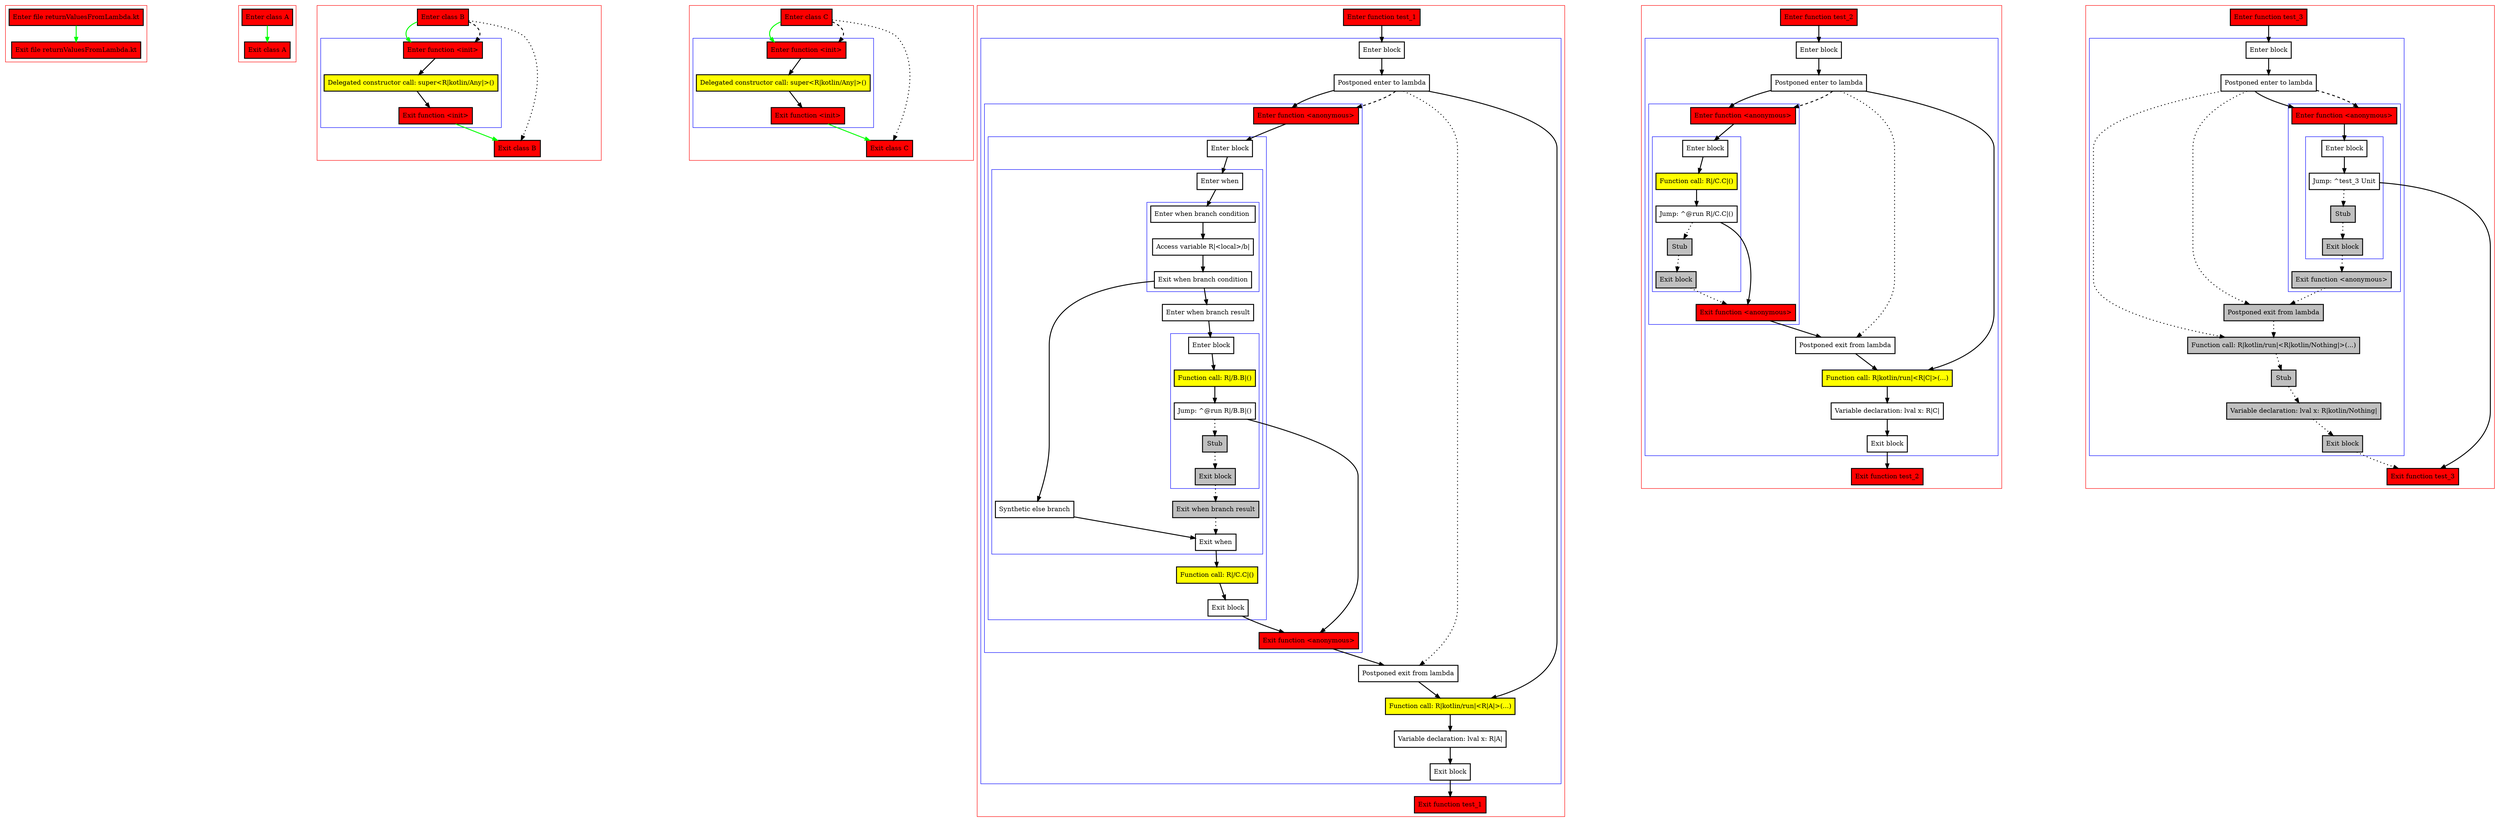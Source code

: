 digraph returnValuesFromLambda_kt {
    graph [nodesep=3]
    node [shape=box penwidth=2]
    edge [penwidth=2]

    subgraph cluster_0 {
        color=red
        0 [label="Enter file returnValuesFromLambda.kt" style="filled" fillcolor=red];
        1 [label="Exit file returnValuesFromLambda.kt" style="filled" fillcolor=red];
    }
    0 -> {1} [color=green];

    subgraph cluster_1 {
        color=red
        2 [label="Enter class A" style="filled" fillcolor=red];
        3 [label="Exit class A" style="filled" fillcolor=red];
    }
    2 -> {3} [color=green];

    subgraph cluster_2 {
        color=red
        4 [label="Enter class B" style="filled" fillcolor=red];
        subgraph cluster_3 {
            color=blue
            5 [label="Enter function <init>" style="filled" fillcolor=red];
            6 [label="Delegated constructor call: super<R|kotlin/Any|>()" style="filled" fillcolor=yellow];
            7 [label="Exit function <init>" style="filled" fillcolor=red];
        }
        8 [label="Exit class B" style="filled" fillcolor=red];
    }
    4 -> {5} [color=green];
    4 -> {8} [style=dotted];
    4 -> {5} [style=dashed];
    5 -> {6};
    6 -> {7};
    7 -> {8} [color=green];

    subgraph cluster_4 {
        color=red
        9 [label="Enter class C" style="filled" fillcolor=red];
        subgraph cluster_5 {
            color=blue
            10 [label="Enter function <init>" style="filled" fillcolor=red];
            11 [label="Delegated constructor call: super<R|kotlin/Any|>()" style="filled" fillcolor=yellow];
            12 [label="Exit function <init>" style="filled" fillcolor=red];
        }
        13 [label="Exit class C" style="filled" fillcolor=red];
    }
    9 -> {10} [color=green];
    9 -> {13} [style=dotted];
    9 -> {10} [style=dashed];
    10 -> {11};
    11 -> {12};
    12 -> {13} [color=green];

    subgraph cluster_6 {
        color=red
        14 [label="Enter function test_1" style="filled" fillcolor=red];
        subgraph cluster_7 {
            color=blue
            15 [label="Enter block"];
            16 [label="Postponed enter to lambda"];
            subgraph cluster_8 {
                color=blue
                17 [label="Enter function <anonymous>" style="filled" fillcolor=red];
                subgraph cluster_9 {
                    color=blue
                    18 [label="Enter block"];
                    subgraph cluster_10 {
                        color=blue
                        19 [label="Enter when"];
                        subgraph cluster_11 {
                            color=blue
                            20 [label="Enter when branch condition "];
                            21 [label="Access variable R|<local>/b|"];
                            22 [label="Exit when branch condition"];
                        }
                        23 [label="Synthetic else branch"];
                        24 [label="Enter when branch result"];
                        subgraph cluster_12 {
                            color=blue
                            25 [label="Enter block"];
                            26 [label="Function call: R|/B.B|()" style="filled" fillcolor=yellow];
                            27 [label="Jump: ^@run R|/B.B|()"];
                            28 [label="Stub" style="filled" fillcolor=gray];
                            29 [label="Exit block" style="filled" fillcolor=gray];
                        }
                        30 [label="Exit when branch result" style="filled" fillcolor=gray];
                        31 [label="Exit when"];
                    }
                    32 [label="Function call: R|/C.C|()" style="filled" fillcolor=yellow];
                    33 [label="Exit block"];
                }
                34 [label="Exit function <anonymous>" style="filled" fillcolor=red];
            }
            35 [label="Postponed exit from lambda"];
            36 [label="Function call: R|kotlin/run|<R|A|>(...)" style="filled" fillcolor=yellow];
            37 [label="Variable declaration: lval x: R|A|"];
            38 [label="Exit block"];
        }
        39 [label="Exit function test_1" style="filled" fillcolor=red];
    }
    14 -> {15};
    15 -> {16};
    16 -> {17 36};
    16 -> {35} [style=dotted];
    16 -> {17} [style=dashed];
    17 -> {18};
    18 -> {19};
    19 -> {20};
    20 -> {21};
    21 -> {22};
    22 -> {23 24};
    23 -> {31};
    24 -> {25};
    25 -> {26};
    26 -> {27};
    27 -> {34};
    27 -> {28} [style=dotted];
    28 -> {29} [style=dotted];
    29 -> {30} [style=dotted];
    30 -> {31} [style=dotted];
    31 -> {32};
    32 -> {33};
    33 -> {34};
    34 -> {35};
    35 -> {36};
    36 -> {37};
    37 -> {38};
    38 -> {39};

    subgraph cluster_13 {
        color=red
        40 [label="Enter function test_2" style="filled" fillcolor=red];
        subgraph cluster_14 {
            color=blue
            41 [label="Enter block"];
            42 [label="Postponed enter to lambda"];
            subgraph cluster_15 {
                color=blue
                43 [label="Enter function <anonymous>" style="filled" fillcolor=red];
                subgraph cluster_16 {
                    color=blue
                    44 [label="Enter block"];
                    45 [label="Function call: R|/C.C|()" style="filled" fillcolor=yellow];
                    46 [label="Jump: ^@run R|/C.C|()"];
                    47 [label="Stub" style="filled" fillcolor=gray];
                    48 [label="Exit block" style="filled" fillcolor=gray];
                }
                49 [label="Exit function <anonymous>" style="filled" fillcolor=red];
            }
            50 [label="Postponed exit from lambda"];
            51 [label="Function call: R|kotlin/run|<R|C|>(...)" style="filled" fillcolor=yellow];
            52 [label="Variable declaration: lval x: R|C|"];
            53 [label="Exit block"];
        }
        54 [label="Exit function test_2" style="filled" fillcolor=red];
    }
    40 -> {41};
    41 -> {42};
    42 -> {43 51};
    42 -> {50} [style=dotted];
    42 -> {43} [style=dashed];
    43 -> {44};
    44 -> {45};
    45 -> {46};
    46 -> {49};
    46 -> {47} [style=dotted];
    47 -> {48} [style=dotted];
    48 -> {49} [style=dotted];
    49 -> {50};
    50 -> {51};
    51 -> {52};
    52 -> {53};
    53 -> {54};

    subgraph cluster_17 {
        color=red
        55 [label="Enter function test_3" style="filled" fillcolor=red];
        subgraph cluster_18 {
            color=blue
            56 [label="Enter block"];
            57 [label="Postponed enter to lambda"];
            subgraph cluster_19 {
                color=blue
                58 [label="Enter function <anonymous>" style="filled" fillcolor=red];
                subgraph cluster_20 {
                    color=blue
                    59 [label="Enter block"];
                    60 [label="Jump: ^test_3 Unit"];
                    61 [label="Stub" style="filled" fillcolor=gray];
                    62 [label="Exit block" style="filled" fillcolor=gray];
                }
                63 [label="Exit function <anonymous>" style="filled" fillcolor=gray];
            }
            64 [label="Postponed exit from lambda" style="filled" fillcolor=gray];
            65 [label="Function call: R|kotlin/run|<R|kotlin/Nothing|>(...)" style="filled" fillcolor=gray];
            66 [label="Stub" style="filled" fillcolor=gray];
            67 [label="Variable declaration: lval x: R|kotlin/Nothing|" style="filled" fillcolor=gray];
            68 [label="Exit block" style="filled" fillcolor=gray];
        }
        69 [label="Exit function test_3" style="filled" fillcolor=red];
    }
    55 -> {56};
    56 -> {57};
    57 -> {58};
    57 -> {64 65} [style=dotted];
    57 -> {58} [style=dashed];
    58 -> {59};
    59 -> {60};
    60 -> {69};
    60 -> {61} [style=dotted];
    61 -> {62} [style=dotted];
    62 -> {63} [style=dotted];
    63 -> {64} [style=dotted];
    64 -> {65} [style=dotted];
    65 -> {66} [style=dotted];
    66 -> {67} [style=dotted];
    67 -> {68} [style=dotted];
    68 -> {69} [style=dotted];

}
